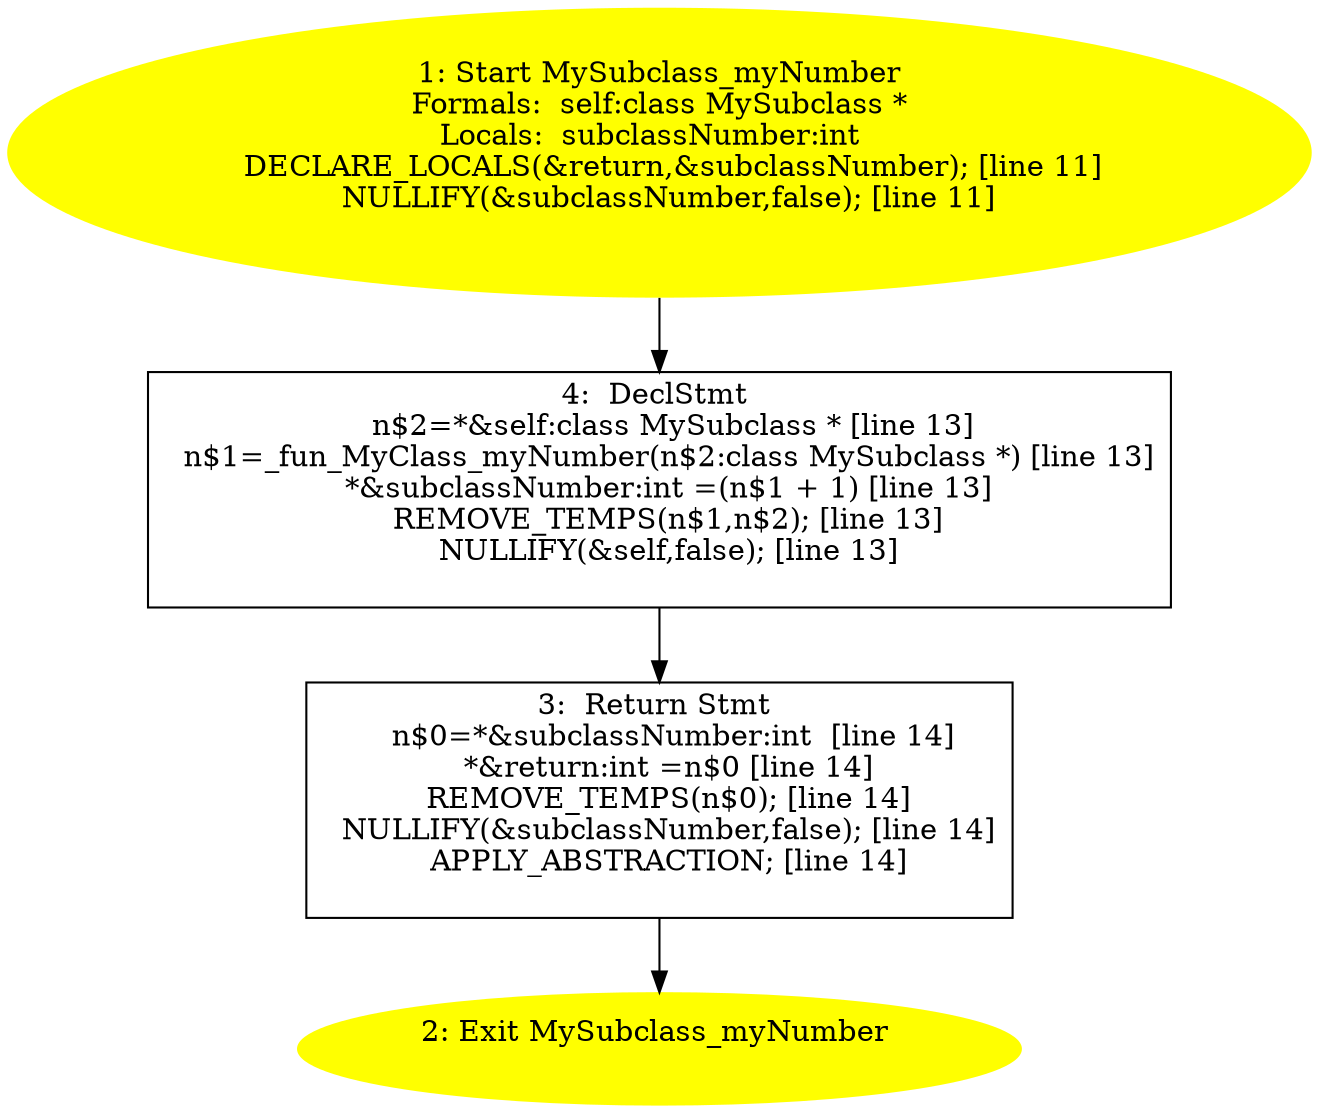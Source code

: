 digraph iCFG {
4 [label="4:  DeclStmt \n   n$2=*&self:class MySubclass * [line 13]\n  n$1=_fun_MyClass_myNumber(n$2:class MySubclass *) [line 13]\n  *&subclassNumber:int =(n$1 + 1) [line 13]\n  REMOVE_TEMPS(n$1,n$2); [line 13]\n  NULLIFY(&self,false); [line 13]\n " shape="box"]
	

	 4 -> 3 ;
3 [label="3:  Return Stmt \n   n$0=*&subclassNumber:int  [line 14]\n  *&return:int =n$0 [line 14]\n  REMOVE_TEMPS(n$0); [line 14]\n  NULLIFY(&subclassNumber,false); [line 14]\n  APPLY_ABSTRACTION; [line 14]\n " shape="box"]
	

	 3 -> 2 ;
2 [label="2: Exit MySubclass_myNumber \n  " color=yellow style=filled]
	

1 [label="1: Start MySubclass_myNumber\nFormals:  self:class MySubclass *\nLocals:  subclassNumber:int  \n   DECLARE_LOCALS(&return,&subclassNumber); [line 11]\n  NULLIFY(&subclassNumber,false); [line 11]\n " color=yellow style=filled]
	

	 1 -> 4 ;
}
